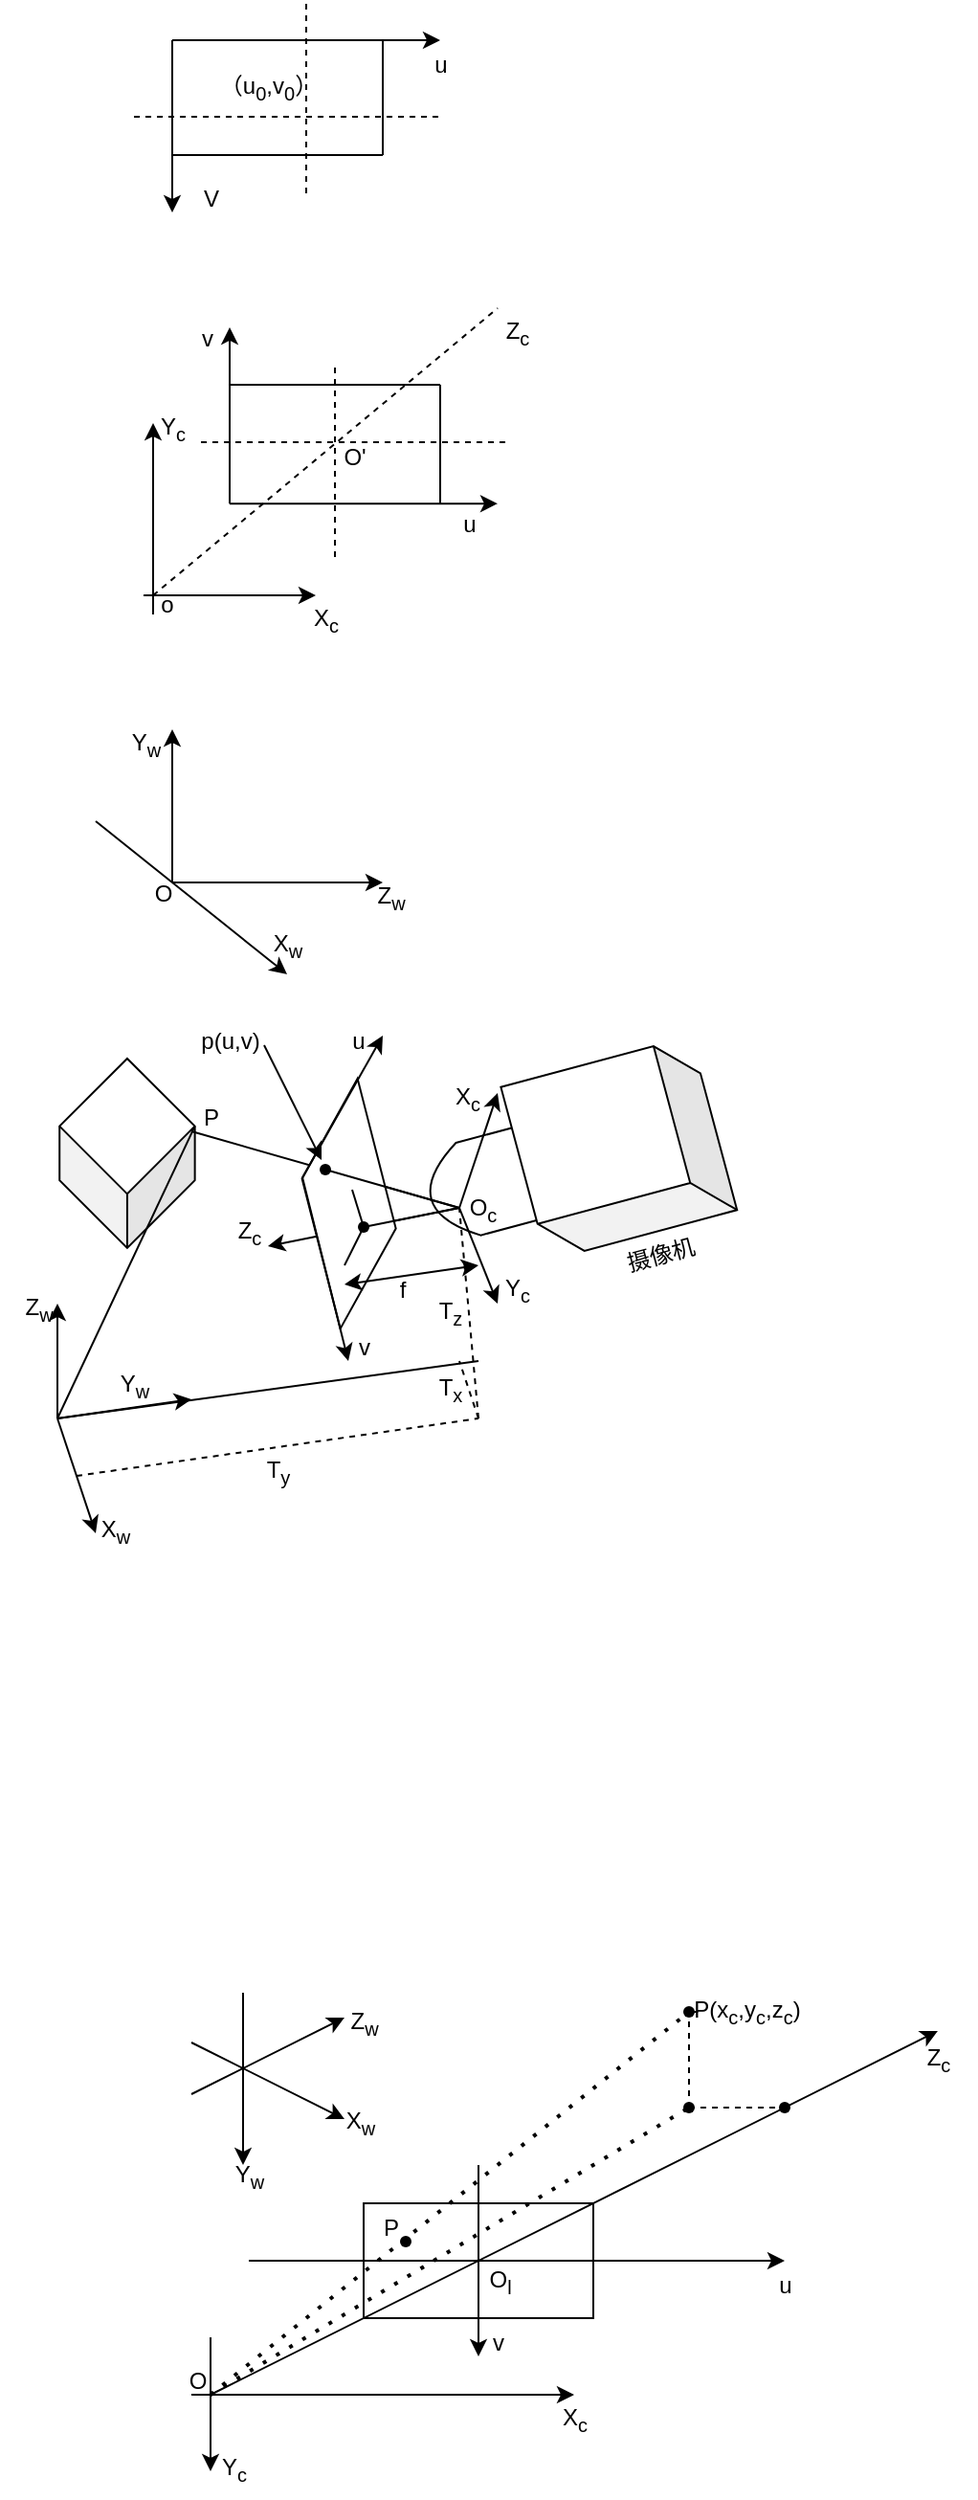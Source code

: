 <mxfile version="24.7.17">
  <diagram name="第 1 页" id="Am-hu6-7cuVb2y5IluUW">
    <mxGraphModel dx="750" dy="613" grid="1" gridSize="10" guides="1" tooltips="1" connect="1" arrows="1" fold="1" page="1" pageScale="1" pageWidth="827" pageHeight="1169" math="0" shadow="0">
      <root>
        <mxCell id="0" />
        <mxCell id="1" parent="0" />
        <mxCell id="1WfHpJmpJzPJUs5iyAej-1" value="" style="endArrow=classic;html=1;rounded=0;" edge="1" parent="1">
          <mxGeometry width="50" height="50" relative="1" as="geometry">
            <mxPoint x="280" y="500" as="sourcePoint" />
            <mxPoint x="420" y="500" as="targetPoint" />
          </mxGeometry>
        </mxCell>
        <mxCell id="1WfHpJmpJzPJUs5iyAej-2" value="" style="endArrow=classic;html=1;rounded=0;" edge="1" parent="1">
          <mxGeometry width="50" height="50" relative="1" as="geometry">
            <mxPoint x="280" y="500" as="sourcePoint" />
            <mxPoint x="280" y="590" as="targetPoint" />
          </mxGeometry>
        </mxCell>
        <mxCell id="1WfHpJmpJzPJUs5iyAej-3" value="" style="endArrow=none;html=1;rounded=0;" edge="1" parent="1">
          <mxGeometry width="50" height="50" relative="1" as="geometry">
            <mxPoint x="280" y="560" as="sourcePoint" />
            <mxPoint x="390" y="560" as="targetPoint" />
          </mxGeometry>
        </mxCell>
        <mxCell id="1WfHpJmpJzPJUs5iyAej-4" value="" style="endArrow=none;html=1;rounded=0;" edge="1" parent="1">
          <mxGeometry width="50" height="50" relative="1" as="geometry">
            <mxPoint x="390" y="560" as="sourcePoint" />
            <mxPoint x="390" y="500" as="targetPoint" />
          </mxGeometry>
        </mxCell>
        <mxCell id="1WfHpJmpJzPJUs5iyAej-6" value="" style="endArrow=none;dashed=1;html=1;rounded=0;" edge="1" parent="1">
          <mxGeometry width="50" height="50" relative="1" as="geometry">
            <mxPoint x="350" y="580" as="sourcePoint" />
            <mxPoint x="350" y="480" as="targetPoint" />
          </mxGeometry>
        </mxCell>
        <mxCell id="1WfHpJmpJzPJUs5iyAej-7" value="" style="endArrow=none;dashed=1;html=1;rounded=0;" edge="1" parent="1">
          <mxGeometry width="50" height="50" relative="1" as="geometry">
            <mxPoint x="260" y="540" as="sourcePoint" />
            <mxPoint x="420" y="540" as="targetPoint" />
          </mxGeometry>
        </mxCell>
        <mxCell id="1WfHpJmpJzPJUs5iyAej-8" value="（u&lt;sub&gt;0&lt;/sub&gt;,v&lt;sub&gt;0&lt;/sub&gt;）" style="text;html=1;align=center;verticalAlign=middle;resizable=0;points=[];autosize=1;strokeColor=none;fillColor=none;" vertex="1" parent="1">
          <mxGeometry x="295" y="510" width="70" height="30" as="geometry" />
        </mxCell>
        <mxCell id="1WfHpJmpJzPJUs5iyAej-9" value="" style="endArrow=classic;html=1;rounded=0;" edge="1" parent="1">
          <mxGeometry width="50" height="50" relative="1" as="geometry">
            <mxPoint x="310" y="742.09" as="sourcePoint" />
            <mxPoint x="450" y="742.09" as="targetPoint" />
          </mxGeometry>
        </mxCell>
        <mxCell id="1WfHpJmpJzPJUs5iyAej-10" value="" style="endArrow=classic;html=1;rounded=0;" edge="1" parent="1">
          <mxGeometry width="50" height="50" relative="1" as="geometry">
            <mxPoint x="310" y="742.09" as="sourcePoint" />
            <mxPoint x="310" y="649.997" as="targetPoint" />
          </mxGeometry>
        </mxCell>
        <mxCell id="1WfHpJmpJzPJUs5iyAej-11" value="" style="endArrow=none;html=1;rounded=0;" edge="1" parent="1">
          <mxGeometry width="50" height="50" relative="1" as="geometry">
            <mxPoint x="310" y="680" as="sourcePoint" />
            <mxPoint x="420" y="680" as="targetPoint" />
          </mxGeometry>
        </mxCell>
        <mxCell id="1WfHpJmpJzPJUs5iyAej-12" value="" style="endArrow=none;html=1;rounded=0;" edge="1" parent="1">
          <mxGeometry width="50" height="50" relative="1" as="geometry">
            <mxPoint x="420" y="742.09" as="sourcePoint" />
            <mxPoint x="420" y="680" as="targetPoint" />
          </mxGeometry>
        </mxCell>
        <mxCell id="1WfHpJmpJzPJUs5iyAej-13" value="" style="endArrow=none;dashed=1;html=1;rounded=0;" edge="1" parent="1">
          <mxGeometry width="50" height="50" relative="1" as="geometry">
            <mxPoint x="365" y="770" as="sourcePoint" />
            <mxPoint x="365" y="670" as="targetPoint" />
          </mxGeometry>
        </mxCell>
        <mxCell id="1WfHpJmpJzPJUs5iyAej-14" value="" style="endArrow=none;dashed=1;html=1;rounded=0;" edge="1" parent="1">
          <mxGeometry width="50" height="50" relative="1" as="geometry">
            <mxPoint x="295" y="710" as="sourcePoint" />
            <mxPoint x="455" y="710" as="targetPoint" />
          </mxGeometry>
        </mxCell>
        <mxCell id="1WfHpJmpJzPJUs5iyAej-15" value="O&#39;" style="text;html=1;align=center;verticalAlign=middle;resizable=0;points=[];autosize=1;strokeColor=none;fillColor=none;" vertex="1" parent="1">
          <mxGeometry x="355" y="703" width="40" height="30" as="geometry" />
        </mxCell>
        <mxCell id="1WfHpJmpJzPJUs5iyAej-17" value="V" style="text;html=1;align=center;verticalAlign=middle;resizable=0;points=[];autosize=1;strokeColor=none;fillColor=none;" vertex="1" parent="1">
          <mxGeometry x="285" y="568" width="30" height="30" as="geometry" />
        </mxCell>
        <mxCell id="1WfHpJmpJzPJUs5iyAej-18" value="u" style="text;html=1;align=center;verticalAlign=middle;resizable=0;points=[];autosize=1;strokeColor=none;fillColor=none;" vertex="1" parent="1">
          <mxGeometry x="405" y="498" width="30" height="30" as="geometry" />
        </mxCell>
        <mxCell id="1WfHpJmpJzPJUs5iyAej-19" value="" style="endArrow=classic;html=1;rounded=0;" edge="1" parent="1">
          <mxGeometry width="50" height="50" relative="1" as="geometry">
            <mxPoint x="265" y="790" as="sourcePoint" />
            <mxPoint x="355" y="790" as="targetPoint" />
          </mxGeometry>
        </mxCell>
        <mxCell id="1WfHpJmpJzPJUs5iyAej-20" value="" style="endArrow=classic;html=1;rounded=0;" edge="1" parent="1">
          <mxGeometry width="50" height="50" relative="1" as="geometry">
            <mxPoint x="270" y="800" as="sourcePoint" />
            <mxPoint x="270" y="700" as="targetPoint" />
          </mxGeometry>
        </mxCell>
        <mxCell id="1WfHpJmpJzPJUs5iyAej-21" value="" style="endArrow=none;dashed=1;html=1;rounded=0;" edge="1" parent="1">
          <mxGeometry width="50" height="50" relative="1" as="geometry">
            <mxPoint x="270" y="790" as="sourcePoint" />
            <mxPoint x="450" y="640" as="targetPoint" />
          </mxGeometry>
        </mxCell>
        <mxCell id="1WfHpJmpJzPJUs5iyAej-22" value="o" style="text;html=1;align=center;verticalAlign=middle;resizable=0;points=[];autosize=1;strokeColor=none;fillColor=none;" vertex="1" parent="1">
          <mxGeometry x="262" y="780" width="30" height="30" as="geometry" />
        </mxCell>
        <mxCell id="1WfHpJmpJzPJUs5iyAej-23" value="Y&lt;sub&gt;c&lt;/sub&gt;" style="text;html=1;align=center;verticalAlign=middle;resizable=0;points=[];autosize=1;strokeColor=none;fillColor=none;" vertex="1" parent="1">
          <mxGeometry x="260" y="688" width="40" height="30" as="geometry" />
        </mxCell>
        <mxCell id="1WfHpJmpJzPJUs5iyAej-25" value="X&lt;sub&gt;c&lt;/sub&gt;" style="text;html=1;align=center;verticalAlign=middle;resizable=0;points=[];autosize=1;strokeColor=none;fillColor=none;" vertex="1" parent="1">
          <mxGeometry x="340" y="788" width="40" height="30" as="geometry" />
        </mxCell>
        <mxCell id="1WfHpJmpJzPJUs5iyAej-27" value="Z&lt;sub&gt;c&lt;/sub&gt;" style="text;html=1;align=center;verticalAlign=middle;resizable=0;points=[];autosize=1;strokeColor=none;fillColor=none;" vertex="1" parent="1">
          <mxGeometry x="440" y="638" width="40" height="30" as="geometry" />
        </mxCell>
        <mxCell id="1WfHpJmpJzPJUs5iyAej-28" value="u" style="text;html=1;align=center;verticalAlign=middle;resizable=0;points=[];autosize=1;strokeColor=none;fillColor=none;" vertex="1" parent="1">
          <mxGeometry x="420" y="738" width="30" height="30" as="geometry" />
        </mxCell>
        <mxCell id="1WfHpJmpJzPJUs5iyAej-29" value="v" style="text;html=1;align=center;verticalAlign=middle;resizable=0;points=[];autosize=1;strokeColor=none;fillColor=none;" vertex="1" parent="1">
          <mxGeometry x="283" y="641" width="30" height="30" as="geometry" />
        </mxCell>
        <mxCell id="1WfHpJmpJzPJUs5iyAej-30" value="" style="endArrow=classic;html=1;rounded=0;" edge="1" parent="1">
          <mxGeometry width="50" height="50" relative="1" as="geometry">
            <mxPoint x="280" y="940" as="sourcePoint" />
            <mxPoint x="280" y="860" as="targetPoint" />
          </mxGeometry>
        </mxCell>
        <mxCell id="1WfHpJmpJzPJUs5iyAej-31" value="" style="endArrow=classic;html=1;rounded=0;" edge="1" parent="1">
          <mxGeometry width="50" height="50" relative="1" as="geometry">
            <mxPoint x="280" y="940" as="sourcePoint" />
            <mxPoint x="390" y="940" as="targetPoint" />
          </mxGeometry>
        </mxCell>
        <mxCell id="1WfHpJmpJzPJUs5iyAej-32" value="" style="endArrow=classic;html=1;rounded=0;" edge="1" parent="1">
          <mxGeometry width="50" height="50" relative="1" as="geometry">
            <mxPoint x="240" y="908" as="sourcePoint" />
            <mxPoint x="340" y="988" as="targetPoint" />
          </mxGeometry>
        </mxCell>
        <mxCell id="1WfHpJmpJzPJUs5iyAej-33" value="O&lt;div&gt;&lt;br&gt;&lt;/div&gt;" style="text;html=1;align=center;verticalAlign=middle;resizable=0;points=[];autosize=1;strokeColor=none;fillColor=none;" vertex="1" parent="1">
          <mxGeometry x="260" y="933" width="30" height="40" as="geometry" />
        </mxCell>
        <mxCell id="1WfHpJmpJzPJUs5iyAej-34" value="X&lt;sub&gt;w&lt;/sub&gt;" style="text;html=1;align=center;verticalAlign=middle;resizable=0;points=[];autosize=1;strokeColor=none;fillColor=none;" vertex="1" parent="1">
          <mxGeometry x="320" y="958" width="40" height="30" as="geometry" />
        </mxCell>
        <mxCell id="1WfHpJmpJzPJUs5iyAej-35" value="Z&lt;sub&gt;w&lt;/sub&gt;" style="text;html=1;align=center;verticalAlign=middle;resizable=0;points=[];autosize=1;strokeColor=none;fillColor=none;" vertex="1" parent="1">
          <mxGeometry x="374" y="933" width="40" height="30" as="geometry" />
        </mxCell>
        <mxCell id="1WfHpJmpJzPJUs5iyAej-36" value="Y&lt;sub&gt;w&lt;/sub&gt;" style="text;html=1;align=center;verticalAlign=middle;resizable=0;points=[];autosize=1;strokeColor=none;fillColor=none;" vertex="1" parent="1">
          <mxGeometry x="246" y="853" width="40" height="30" as="geometry" />
        </mxCell>
        <mxCell id="1WfHpJmpJzPJUs5iyAej-37" value="" style="shape=cube;whiteSpace=wrap;html=1;boundedLbl=1;backgroundOutline=1;darkOpacity=0.05;darkOpacity2=0.1;rotation=-135;" vertex="1" parent="1">
          <mxGeometry x="221.46" y="1046.46" width="70" height="70" as="geometry" />
        </mxCell>
        <mxCell id="1WfHpJmpJzPJUs5iyAej-38" value="" style="endArrow=classic;html=1;rounded=0;" edge="1" parent="1">
          <mxGeometry width="50" height="50" relative="1" as="geometry">
            <mxPoint x="220" y="1220" as="sourcePoint" />
            <mxPoint x="240" y="1280" as="targetPoint" />
          </mxGeometry>
        </mxCell>
        <mxCell id="1WfHpJmpJzPJUs5iyAej-39" value="" style="endArrow=classic;html=1;rounded=0;" edge="1" parent="1">
          <mxGeometry width="50" height="50" relative="1" as="geometry">
            <mxPoint x="220" y="1220" as="sourcePoint" />
            <mxPoint x="220" y="1160" as="targetPoint" />
          </mxGeometry>
        </mxCell>
        <mxCell id="1WfHpJmpJzPJUs5iyAej-40" value="" style="endArrow=classic;html=1;rounded=0;" edge="1" parent="1">
          <mxGeometry width="50" height="50" relative="1" as="geometry">
            <mxPoint x="220" y="1220" as="sourcePoint" />
            <mxPoint x="290" y="1210" as="targetPoint" />
          </mxGeometry>
        </mxCell>
        <mxCell id="1WfHpJmpJzPJUs5iyAej-41" value="" style="endArrow=none;html=1;rounded=0;" edge="1" parent="1">
          <mxGeometry width="50" height="50" relative="1" as="geometry">
            <mxPoint x="220" y="1220" as="sourcePoint" />
            <mxPoint x="440" y="1190" as="targetPoint" />
          </mxGeometry>
        </mxCell>
        <mxCell id="1WfHpJmpJzPJUs5iyAej-42" value="" style="endArrow=none;dashed=1;html=1;rounded=0;" edge="1" parent="1">
          <mxGeometry width="50" height="50" relative="1" as="geometry">
            <mxPoint x="230" y="1250" as="sourcePoint" />
            <mxPoint x="440" y="1220" as="targetPoint" />
          </mxGeometry>
        </mxCell>
        <mxCell id="1WfHpJmpJzPJUs5iyAej-44" value="" style="endArrow=none;dashed=1;html=1;rounded=0;" edge="1" parent="1">
          <mxGeometry width="50" height="50" relative="1" as="geometry">
            <mxPoint x="440" y="1220" as="sourcePoint" />
            <mxPoint x="430" y="1190" as="targetPoint" />
          </mxGeometry>
        </mxCell>
        <mxCell id="1WfHpJmpJzPJUs5iyAej-47" value="" style="shape=dataStorage;whiteSpace=wrap;html=1;fixedSize=1;rotation=-15;" vertex="1" parent="1">
          <mxGeometry x="414" y="1070" width="80" height="50" as="geometry" />
        </mxCell>
        <mxCell id="1WfHpJmpJzPJUs5iyAej-48" value="" style="shape=cube;whiteSpace=wrap;html=1;boundedLbl=1;backgroundOutline=1;darkOpacity=0.05;darkOpacity2=0.1;rotation=-195;" vertex="1" parent="1">
          <mxGeometry x="462.11" y="1032.02" width="102.59" height="93.96" as="geometry" />
        </mxCell>
        <mxCell id="1WfHpJmpJzPJUs5iyAej-49" value="" style="endArrow=none;dashed=1;html=1;rounded=0;" edge="1" parent="1">
          <mxGeometry width="50" height="50" relative="1" as="geometry">
            <mxPoint x="440" y="1220" as="sourcePoint" />
            <mxPoint x="430" y="1110" as="targetPoint" />
          </mxGeometry>
        </mxCell>
        <mxCell id="1WfHpJmpJzPJUs5iyAej-50" value="" style="endArrow=classic;html=1;rounded=0;" edge="1" parent="1">
          <mxGeometry width="50" height="50" relative="1" as="geometry">
            <mxPoint x="430" y="1110" as="sourcePoint" />
            <mxPoint x="450" y="1160" as="targetPoint" />
          </mxGeometry>
        </mxCell>
        <mxCell id="1WfHpJmpJzPJUs5iyAej-51" value="" style="endArrow=classic;html=1;rounded=0;" edge="1" parent="1">
          <mxGeometry width="50" height="50" relative="1" as="geometry">
            <mxPoint x="430" y="1110" as="sourcePoint" />
            <mxPoint x="450" y="1050" as="targetPoint" />
          </mxGeometry>
        </mxCell>
        <mxCell id="1WfHpJmpJzPJUs5iyAej-53" value="" style="endArrow=none;html=1;rounded=0;entryX=0;entryY=0;entryDx=20;entryDy=70;entryPerimeter=0;" edge="1" parent="1" target="1WfHpJmpJzPJUs5iyAej-37">
          <mxGeometry width="50" height="50" relative="1" as="geometry">
            <mxPoint x="220" y="1220" as="sourcePoint" />
            <mxPoint x="270" y="1170" as="targetPoint" />
          </mxGeometry>
        </mxCell>
        <mxCell id="1WfHpJmpJzPJUs5iyAej-59" value="" style="endArrow=none;html=1;rounded=0;" edge="1" parent="1">
          <mxGeometry width="50" height="50" relative="1" as="geometry">
            <mxPoint x="290" y="1070" as="sourcePoint" />
            <mxPoint x="430" y="1110" as="targetPoint" />
          </mxGeometry>
        </mxCell>
        <mxCell id="1WfHpJmpJzPJUs5iyAej-60" value="" style="endArrow=classic;html=1;rounded=0;" edge="1" parent="1">
          <mxGeometry width="50" height="50" relative="1" as="geometry">
            <mxPoint x="430" y="1110" as="sourcePoint" />
            <mxPoint x="330" y="1130" as="targetPoint" />
          </mxGeometry>
        </mxCell>
        <mxCell id="1WfHpJmpJzPJUs5iyAej-62" value="" style="shape=parallelogram;perimeter=parallelogramPerimeter;whiteSpace=wrap;html=1;fixedSize=1;rotation=-61;size=58.81;" vertex="1" parent="1">
          <mxGeometry x="313" y="1080" width="118.63" height="55.51" as="geometry" />
        </mxCell>
        <mxCell id="1WfHpJmpJzPJUs5iyAej-63" value="" style="endArrow=none;html=1;rounded=0;" edge="1" parent="1" source="1WfHpJmpJzPJUs5iyAej-90">
          <mxGeometry width="50" height="50" relative="1" as="geometry">
            <mxPoint x="430" y="1110" as="sourcePoint" />
            <mxPoint x="360" y="1090" as="targetPoint" />
          </mxGeometry>
        </mxCell>
        <mxCell id="1WfHpJmpJzPJUs5iyAej-64" value="" style="endArrow=none;html=1;rounded=0;" edge="1" parent="1" source="1WfHpJmpJzPJUs5iyAej-92">
          <mxGeometry width="50" height="50" relative="1" as="geometry">
            <mxPoint x="380" y="1120" as="sourcePoint" />
            <mxPoint x="430" y="1110" as="targetPoint" />
          </mxGeometry>
        </mxCell>
        <mxCell id="1WfHpJmpJzPJUs5iyAej-65" value="" style="endArrow=none;html=1;rounded=0;" edge="1" parent="1">
          <mxGeometry width="50" height="50" relative="1" as="geometry">
            <mxPoint x="380" y="1120" as="sourcePoint" />
            <mxPoint x="374" y="1100.51" as="targetPoint" />
          </mxGeometry>
        </mxCell>
        <mxCell id="1WfHpJmpJzPJUs5iyAej-67" value="" style="endArrow=none;html=1;rounded=0;" edge="1" parent="1">
          <mxGeometry width="50" height="50" relative="1" as="geometry">
            <mxPoint x="370" y="1140" as="sourcePoint" />
            <mxPoint x="380" y="1120" as="targetPoint" />
          </mxGeometry>
        </mxCell>
        <mxCell id="1WfHpJmpJzPJUs5iyAej-69" value="" style="endArrow=none;html=1;rounded=0;" edge="1" parent="1">
          <mxGeometry width="50" height="50" relative="1" as="geometry">
            <mxPoint x="380" y="1110" as="sourcePoint" />
            <mxPoint x="380" y="1110" as="targetPoint" />
          </mxGeometry>
        </mxCell>
        <mxCell id="1WfHpJmpJzPJUs5iyAej-73" value="" style="endArrow=classic;html=1;rounded=0;exitX=0.5;exitY=0;exitDx=0;exitDy=0;" edge="1" parent="1" source="1WfHpJmpJzPJUs5iyAej-62">
          <mxGeometry width="50" height="50" relative="1" as="geometry">
            <mxPoint x="360" y="1160" as="sourcePoint" />
            <mxPoint x="390" y="1020" as="targetPoint" />
          </mxGeometry>
        </mxCell>
        <mxCell id="1WfHpJmpJzPJUs5iyAej-75" value="" style="endArrow=classic;html=1;rounded=0;exitX=0.5;exitY=0;exitDx=0;exitDy=0;" edge="1" parent="1" source="1WfHpJmpJzPJUs5iyAej-62">
          <mxGeometry width="50" height="50" relative="1" as="geometry">
            <mxPoint x="360" y="1160" as="sourcePoint" />
            <mxPoint x="372" y="1190" as="targetPoint" />
          </mxGeometry>
        </mxCell>
        <mxCell id="1WfHpJmpJzPJUs5iyAej-80" value="" style="endArrow=classic;startArrow=classic;html=1;rounded=0;" edge="1" parent="1">
          <mxGeometry width="50" height="50" relative="1" as="geometry">
            <mxPoint x="370" y="1150" as="sourcePoint" />
            <mxPoint x="440" y="1140" as="targetPoint" />
          </mxGeometry>
        </mxCell>
        <mxCell id="1WfHpJmpJzPJUs5iyAej-81" value="P" style="text;html=1;align=center;verticalAlign=middle;resizable=0;points=[];autosize=1;strokeColor=none;fillColor=none;" vertex="1" parent="1">
          <mxGeometry x="285" y="1048" width="30" height="30" as="geometry" />
        </mxCell>
        <mxCell id="1WfHpJmpJzPJUs5iyAej-82" value="u" style="text;html=1;align=center;verticalAlign=middle;resizable=0;points=[];autosize=1;strokeColor=none;fillColor=none;" vertex="1" parent="1">
          <mxGeometry x="362" y="1008" width="30" height="30" as="geometry" />
        </mxCell>
        <mxCell id="1WfHpJmpJzPJUs5iyAej-83" value="v" style="text;html=1;align=center;verticalAlign=middle;resizable=0;points=[];autosize=1;strokeColor=none;fillColor=none;" vertex="1" parent="1">
          <mxGeometry x="365" y="1168" width="30" height="30" as="geometry" />
        </mxCell>
        <mxCell id="1WfHpJmpJzPJUs5iyAej-84" value="f" style="text;html=1;align=center;verticalAlign=middle;resizable=0;points=[];autosize=1;strokeColor=none;fillColor=none;" vertex="1" parent="1">
          <mxGeometry x="385" y="1138" width="30" height="30" as="geometry" />
        </mxCell>
        <mxCell id="1WfHpJmpJzPJUs5iyAej-85" value="Z&lt;sub&gt;c&lt;/sub&gt;" style="text;html=1;align=center;verticalAlign=middle;resizable=0;points=[];autosize=1;strokeColor=none;fillColor=none;" vertex="1" parent="1">
          <mxGeometry x="300" y="1108" width="40" height="30" as="geometry" />
        </mxCell>
        <mxCell id="1WfHpJmpJzPJUs5iyAej-86" value="O&lt;sub&gt;c&lt;/sub&gt;" style="text;html=1;align=center;verticalAlign=middle;resizable=0;points=[];autosize=1;strokeColor=none;fillColor=none;" vertex="1" parent="1">
          <mxGeometry x="422.11" y="1095.98" width="40" height="30" as="geometry" />
        </mxCell>
        <mxCell id="1WfHpJmpJzPJUs5iyAej-87" value="Y&lt;sub&gt;c&lt;/sub&gt;" style="text;html=1;align=center;verticalAlign=middle;resizable=0;points=[];autosize=1;strokeColor=none;fillColor=none;" vertex="1" parent="1">
          <mxGeometry x="440" y="1138" width="40" height="30" as="geometry" />
        </mxCell>
        <mxCell id="1WfHpJmpJzPJUs5iyAej-88" value="X&lt;sub&gt;c&lt;/sub&gt;" style="text;html=1;align=center;verticalAlign=middle;resizable=0;points=[];autosize=1;strokeColor=none;fillColor=none;" vertex="1" parent="1">
          <mxGeometry x="414" y="1038" width="40" height="30" as="geometry" />
        </mxCell>
        <mxCell id="1WfHpJmpJzPJUs5iyAej-91" value="" style="endArrow=none;html=1;rounded=0;" edge="1" parent="1" target="1WfHpJmpJzPJUs5iyAej-90">
          <mxGeometry width="50" height="50" relative="1" as="geometry">
            <mxPoint x="430" y="1110" as="sourcePoint" />
            <mxPoint x="360" y="1090" as="targetPoint" />
          </mxGeometry>
        </mxCell>
        <mxCell id="1WfHpJmpJzPJUs5iyAej-90" value="" style="shape=waypoint;sketch=0;fillStyle=solid;size=6;pointerEvents=1;points=[];fillColor=none;resizable=0;rotatable=0;perimeter=centerPerimeter;snapToPoint=1;" vertex="1" parent="1">
          <mxGeometry x="350" y="1080" width="20" height="20" as="geometry" />
        </mxCell>
        <mxCell id="1WfHpJmpJzPJUs5iyAej-92" value="" style="shape=waypoint;sketch=0;fillStyle=solid;size=6;pointerEvents=1;points=[];fillColor=none;resizable=0;rotatable=0;perimeter=centerPerimeter;snapToPoint=1;" vertex="1" parent="1">
          <mxGeometry x="370" y="1110" width="20" height="20" as="geometry" />
        </mxCell>
        <mxCell id="1WfHpJmpJzPJUs5iyAej-93" value="" style="endArrow=classic;html=1;rounded=0;entryX=0.433;entryY=0.157;entryDx=0;entryDy=0;entryPerimeter=0;" edge="1" parent="1">
          <mxGeometry width="50" height="50" relative="1" as="geometry">
            <mxPoint x="328" y="1025" as="sourcePoint" />
            <mxPoint x="358" y="1085" as="targetPoint" />
          </mxGeometry>
        </mxCell>
        <mxCell id="1WfHpJmpJzPJUs5iyAej-94" value="p(u,v)" style="text;html=1;align=center;verticalAlign=middle;resizable=0;points=[];autosize=1;strokeColor=none;fillColor=none;" vertex="1" parent="1">
          <mxGeometry x="285" y="1008" width="50" height="30" as="geometry" />
        </mxCell>
        <mxCell id="1WfHpJmpJzPJUs5iyAej-95" value="摄像机" style="text;html=1;align=center;verticalAlign=middle;resizable=0;points=[];autosize=1;strokeColor=none;fillColor=none;rotation=-15;" vertex="1" parent="1">
          <mxGeometry x="504.7" y="1120" width="60" height="30" as="geometry" />
        </mxCell>
        <mxCell id="1WfHpJmpJzPJUs5iyAej-96" value="T&lt;sub&gt;x&lt;/sub&gt;" style="text;html=1;align=center;verticalAlign=middle;resizable=0;points=[];autosize=1;strokeColor=none;fillColor=none;" vertex="1" parent="1">
          <mxGeometry x="405" y="1190" width="40" height="30" as="geometry" />
        </mxCell>
        <mxCell id="1WfHpJmpJzPJUs5iyAej-98" value="T&lt;sub&gt;y&lt;/sub&gt;" style="text;html=1;align=center;verticalAlign=middle;resizable=0;points=[];autosize=1;strokeColor=none;fillColor=none;" vertex="1" parent="1">
          <mxGeometry x="315" y="1233" width="40" height="30" as="geometry" />
        </mxCell>
        <mxCell id="1WfHpJmpJzPJUs5iyAej-99" value="T&lt;sub&gt;z&lt;/sub&gt;" style="text;html=1;align=center;verticalAlign=middle;resizable=0;points=[];autosize=1;strokeColor=none;fillColor=none;" vertex="1" parent="1">
          <mxGeometry x="405" y="1150" width="40" height="30" as="geometry" />
        </mxCell>
        <mxCell id="1WfHpJmpJzPJUs5iyAej-100" value="Y&lt;sub&gt;w&lt;/sub&gt;" style="text;html=1;align=center;verticalAlign=middle;resizable=0;points=[];autosize=1;strokeColor=none;fillColor=none;" vertex="1" parent="1">
          <mxGeometry x="240" y="1188" width="40" height="30" as="geometry" />
        </mxCell>
        <mxCell id="1WfHpJmpJzPJUs5iyAej-101" value="Z&lt;sub&gt;w&lt;/sub&gt;" style="text;html=1;align=center;verticalAlign=middle;resizable=0;points=[];autosize=1;strokeColor=none;fillColor=none;" vertex="1" parent="1">
          <mxGeometry x="190" y="1148" width="40" height="30" as="geometry" />
        </mxCell>
        <mxCell id="1WfHpJmpJzPJUs5iyAej-102" value="X&lt;sub&gt;w&lt;/sub&gt;" style="text;html=1;align=center;verticalAlign=middle;resizable=0;points=[];autosize=1;strokeColor=none;fillColor=none;" vertex="1" parent="1">
          <mxGeometry x="230" y="1264" width="40" height="30" as="geometry" />
        </mxCell>
        <mxCell id="1WfHpJmpJzPJUs5iyAej-103" value="" style="endArrow=classic;html=1;rounded=0;" edge="1" parent="1">
          <mxGeometry width="50" height="50" relative="1" as="geometry">
            <mxPoint x="290" y="1546" as="sourcePoint" />
            <mxPoint x="370" y="1586" as="targetPoint" />
          </mxGeometry>
        </mxCell>
        <mxCell id="1WfHpJmpJzPJUs5iyAej-104" value="" style="endArrow=classic;html=1;rounded=0;" edge="1" parent="1">
          <mxGeometry width="50" height="50" relative="1" as="geometry">
            <mxPoint x="290" y="1573" as="sourcePoint" />
            <mxPoint x="370" y="1533" as="targetPoint" />
          </mxGeometry>
        </mxCell>
        <mxCell id="1WfHpJmpJzPJUs5iyAej-105" value="" style="endArrow=classic;html=1;rounded=0;" edge="1" parent="1">
          <mxGeometry width="50" height="50" relative="1" as="geometry">
            <mxPoint x="317" y="1520" as="sourcePoint" />
            <mxPoint x="317" y="1610" as="targetPoint" />
          </mxGeometry>
        </mxCell>
        <mxCell id="1WfHpJmpJzPJUs5iyAej-106" value="Z&lt;sub&gt;w&lt;/sub&gt;" style="text;html=1;align=center;verticalAlign=middle;resizable=0;points=[];autosize=1;strokeColor=none;fillColor=none;" vertex="1" parent="1">
          <mxGeometry x="360" y="1521" width="40" height="30" as="geometry" />
        </mxCell>
        <mxCell id="1WfHpJmpJzPJUs5iyAej-107" value="X&lt;sub&gt;w&lt;/sub&gt;" style="text;html=1;align=center;verticalAlign=middle;resizable=0;points=[];autosize=1;strokeColor=none;fillColor=none;" vertex="1" parent="1">
          <mxGeometry x="358" y="1573" width="40" height="30" as="geometry" />
        </mxCell>
        <mxCell id="1WfHpJmpJzPJUs5iyAej-108" value="Y&lt;sub&gt;w&lt;/sub&gt;" style="text;html=1;align=center;verticalAlign=middle;resizable=0;points=[];autosize=1;strokeColor=none;fillColor=none;" vertex="1" parent="1">
          <mxGeometry x="300" y="1601" width="40" height="30" as="geometry" />
        </mxCell>
        <mxCell id="1WfHpJmpJzPJUs5iyAej-109" value="" style="endArrow=classic;html=1;rounded=0;" edge="1" parent="1">
          <mxGeometry width="50" height="50" relative="1" as="geometry">
            <mxPoint x="290" y="1730" as="sourcePoint" />
            <mxPoint x="490" y="1730" as="targetPoint" />
          </mxGeometry>
        </mxCell>
        <mxCell id="1WfHpJmpJzPJUs5iyAej-110" value="" style="endArrow=classic;html=1;rounded=0;" edge="1" parent="1">
          <mxGeometry width="50" height="50" relative="1" as="geometry">
            <mxPoint x="300" y="1700" as="sourcePoint" />
            <mxPoint x="300" y="1770" as="targetPoint" />
          </mxGeometry>
        </mxCell>
        <mxCell id="1WfHpJmpJzPJUs5iyAej-112" value="O" style="text;html=1;align=center;verticalAlign=middle;resizable=0;points=[];autosize=1;strokeColor=none;fillColor=none;" vertex="1" parent="1">
          <mxGeometry x="278" y="1708" width="30" height="30" as="geometry" />
        </mxCell>
        <mxCell id="1WfHpJmpJzPJUs5iyAej-113" value="Y&lt;sub&gt;c&lt;/sub&gt;" style="text;html=1;align=center;verticalAlign=middle;resizable=0;points=[];autosize=1;strokeColor=none;fillColor=none;" vertex="1" parent="1">
          <mxGeometry x="292" y="1754" width="40" height="30" as="geometry" />
        </mxCell>
        <mxCell id="1WfHpJmpJzPJUs5iyAej-114" value="X&lt;sub&gt;c&lt;/sub&gt;" style="text;html=1;align=center;verticalAlign=middle;resizable=0;points=[];autosize=1;strokeColor=none;fillColor=none;" vertex="1" parent="1">
          <mxGeometry x="470" y="1728" width="40" height="30" as="geometry" />
        </mxCell>
        <mxCell id="1WfHpJmpJzPJUs5iyAej-118" value="" style="rounded=0;whiteSpace=wrap;html=1;" vertex="1" parent="1">
          <mxGeometry x="380" y="1630" width="120" height="60" as="geometry" />
        </mxCell>
        <mxCell id="1WfHpJmpJzPJUs5iyAej-121" value="" style="endArrow=classic;html=1;rounded=0;" edge="1" parent="1">
          <mxGeometry width="50" height="50" relative="1" as="geometry">
            <mxPoint x="320" y="1660" as="sourcePoint" />
            <mxPoint x="600" y="1660" as="targetPoint" />
          </mxGeometry>
        </mxCell>
        <mxCell id="1WfHpJmpJzPJUs5iyAej-122" value="" style="endArrow=classic;html=1;rounded=0;" edge="1" parent="1">
          <mxGeometry width="50" height="50" relative="1" as="geometry">
            <mxPoint x="440" y="1610" as="sourcePoint" />
            <mxPoint x="440" y="1710" as="targetPoint" />
          </mxGeometry>
        </mxCell>
        <mxCell id="1WfHpJmpJzPJUs5iyAej-123" value="" style="endArrow=none;html=1;rounded=0;" edge="1" parent="1" source="1WfHpJmpJzPJUs5iyAej-127">
          <mxGeometry width="50" height="50" relative="1" as="geometry">
            <mxPoint x="300" y="1730" as="sourcePoint" />
            <mxPoint x="554.7" y="1530" as="targetPoint" />
          </mxGeometry>
        </mxCell>
        <mxCell id="1WfHpJmpJzPJUs5iyAej-125" value="" style="shape=waypoint;sketch=0;fillStyle=solid;size=6;pointerEvents=1;points=[];fillColor=none;resizable=0;rotatable=0;perimeter=centerPerimeter;snapToPoint=1;" vertex="1" parent="1">
          <mxGeometry x="392" y="1640" width="20" height="20" as="geometry" />
        </mxCell>
        <mxCell id="1WfHpJmpJzPJUs5iyAej-127" value="" style="shape=waypoint;sketch=0;fillStyle=solid;size=6;pointerEvents=1;points=[];fillColor=none;resizable=0;rotatable=0;perimeter=centerPerimeter;snapToPoint=1;" vertex="1" parent="1">
          <mxGeometry x="540" y="1520" width="20" height="20" as="geometry" />
        </mxCell>
        <mxCell id="1WfHpJmpJzPJUs5iyAej-130" value="" style="endArrow=none;dashed=1;html=1;dashPattern=1 3;strokeWidth=2;rounded=0;exitX=0.733;exitY=0.733;exitDx=0;exitDy=0;exitPerimeter=0;entryX=0.299;entryY=0.626;entryDx=0;entryDy=0;entryPerimeter=0;" edge="1" parent="1" source="1WfHpJmpJzPJUs5iyAej-112" target="1WfHpJmpJzPJUs5iyAej-127">
          <mxGeometry width="50" height="50" relative="1" as="geometry">
            <mxPoint x="450" y="1590" as="sourcePoint" />
            <mxPoint x="500" y="1540" as="targetPoint" />
          </mxGeometry>
        </mxCell>
        <mxCell id="1WfHpJmpJzPJUs5iyAej-131" value="" style="endArrow=none;dashed=1;html=1;dashPattern=1 3;strokeWidth=2;rounded=0;" edge="1" parent="1" target="1WfHpJmpJzPJUs5iyAej-134">
          <mxGeometry width="50" height="50" relative="1" as="geometry">
            <mxPoint x="300" y="1730" as="sourcePoint" />
            <mxPoint x="550" y="1580" as="targetPoint" />
          </mxGeometry>
        </mxCell>
        <mxCell id="1WfHpJmpJzPJUs5iyAej-133" value="" style="shape=waypoint;sketch=0;fillStyle=solid;size=6;pointerEvents=1;points=[];fillColor=none;resizable=0;rotatable=0;perimeter=centerPerimeter;snapToPoint=1;" vertex="1" parent="1">
          <mxGeometry x="590" y="1570" width="20" height="20" as="geometry" />
        </mxCell>
        <mxCell id="1WfHpJmpJzPJUs5iyAej-134" value="" style="shape=waypoint;sketch=0;fillStyle=solid;size=6;pointerEvents=1;points=[];fillColor=none;resizable=0;rotatable=0;perimeter=centerPerimeter;snapToPoint=1;" vertex="1" parent="1">
          <mxGeometry x="540" y="1570" width="20" height="20" as="geometry" />
        </mxCell>
        <mxCell id="1WfHpJmpJzPJUs5iyAej-141" value="" style="endArrow=none;dashed=1;html=1;rounded=0;entryX=0.714;entryY=0.471;entryDx=0;entryDy=0;entryPerimeter=0;" edge="1" parent="1" target="1WfHpJmpJzPJUs5iyAej-133">
          <mxGeometry width="50" height="50" relative="1" as="geometry">
            <mxPoint x="550" y="1580" as="sourcePoint" />
            <mxPoint x="600" y="1530" as="targetPoint" />
          </mxGeometry>
        </mxCell>
        <mxCell id="1WfHpJmpJzPJUs5iyAej-142" value="" style="endArrow=none;dashed=1;html=1;rounded=0;" edge="1" parent="1" target="1WfHpJmpJzPJUs5iyAej-127">
          <mxGeometry width="50" height="50" relative="1" as="geometry">
            <mxPoint x="550" y="1580" as="sourcePoint" />
            <mxPoint x="600" y="1530" as="targetPoint" />
          </mxGeometry>
        </mxCell>
        <mxCell id="1WfHpJmpJzPJUs5iyAej-143" value="P(x&lt;sub&gt;c&lt;/sub&gt;,y&lt;sub&gt;c&lt;/sub&gt;,z&lt;sub&gt;c&lt;/sub&gt;)" style="text;html=1;align=center;verticalAlign=middle;resizable=0;points=[];autosize=1;strokeColor=none;fillColor=none;" vertex="1" parent="1">
          <mxGeometry x="540" y="1515" width="80" height="30" as="geometry" />
        </mxCell>
        <mxCell id="1WfHpJmpJzPJUs5iyAej-144" value="" style="endArrow=classic;html=1;rounded=0;" edge="1" parent="1">
          <mxGeometry width="50" height="50" relative="1" as="geometry">
            <mxPoint x="300" y="1730" as="sourcePoint" />
            <mxPoint x="680" y="1540" as="targetPoint" />
          </mxGeometry>
        </mxCell>
        <mxCell id="1WfHpJmpJzPJUs5iyAej-145" value="Z&lt;sub&gt;c&lt;/sub&gt;" style="text;html=1;align=center;verticalAlign=middle;resizable=0;points=[];autosize=1;strokeColor=none;fillColor=none;" vertex="1" parent="1">
          <mxGeometry x="660" y="1540" width="40" height="30" as="geometry" />
        </mxCell>
        <mxCell id="1WfHpJmpJzPJUs5iyAej-146" value="v" style="text;html=1;align=center;verticalAlign=middle;resizable=0;points=[];autosize=1;strokeColor=none;fillColor=none;" vertex="1" parent="1">
          <mxGeometry x="435" y="1688" width="30" height="30" as="geometry" />
        </mxCell>
        <mxCell id="1WfHpJmpJzPJUs5iyAej-147" value="u" style="text;html=1;align=center;verticalAlign=middle;resizable=0;points=[];autosize=1;strokeColor=none;fillColor=none;" vertex="1" parent="1">
          <mxGeometry x="585" y="1658" width="30" height="30" as="geometry" />
        </mxCell>
        <mxCell id="1WfHpJmpJzPJUs5iyAej-148" value="O&lt;sub&gt;l&lt;/sub&gt;" style="text;html=1;align=center;verticalAlign=middle;resizable=0;points=[];autosize=1;strokeColor=none;fillColor=none;" vertex="1" parent="1">
          <mxGeometry x="431" y="1656" width="40" height="30" as="geometry" />
        </mxCell>
        <mxCell id="1WfHpJmpJzPJUs5iyAej-150" value="P" style="text;html=1;align=center;verticalAlign=middle;resizable=0;points=[];autosize=1;strokeColor=none;fillColor=none;" vertex="1" parent="1">
          <mxGeometry x="379" y="1628" width="30" height="30" as="geometry" />
        </mxCell>
      </root>
    </mxGraphModel>
  </diagram>
</mxfile>
